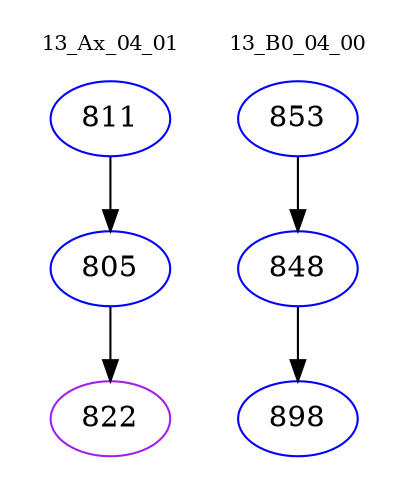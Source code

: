 digraph{
subgraph cluster_0 {
color = white
label = "13_Ax_04_01";
fontsize=10;
T0_811 [label="811", color="blue"]
T0_811 -> T0_805 [color="black"]
T0_805 [label="805", color="blue"]
T0_805 -> T0_822 [color="black"]
T0_822 [label="822", color="purple"]
}
subgraph cluster_1 {
color = white
label = "13_B0_04_00";
fontsize=10;
T1_853 [label="853", color="blue"]
T1_853 -> T1_848 [color="black"]
T1_848 [label="848", color="blue"]
T1_848 -> T1_898 [color="black"]
T1_898 [label="898", color="blue"]
}
}
